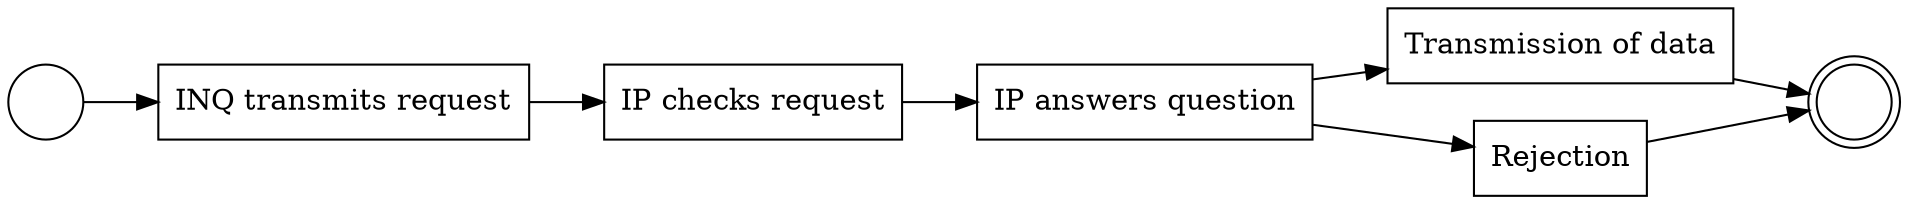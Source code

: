 

digraph G {
  rankdir=LR;
  start_1[shape=circle label=""];
  task1[shape=rectangle label="INQ transmits request"];
  task2[shape=rectangle label="IP checks request"];
  task3[shape=rectangle label="IP answers question"];
  task4[shape=rectangle label="Transmission of data"];
  task5[shape=rectangle label="Rejection"];
  end_1[shape=doublecircle label=""];
  start_1 -> task1;
  task1 -> task2;
  task2 -> task3;
  task3 -> task4;
  task3 -> task5;
  task4 -> end_1;
  task5 -> end_1;
}